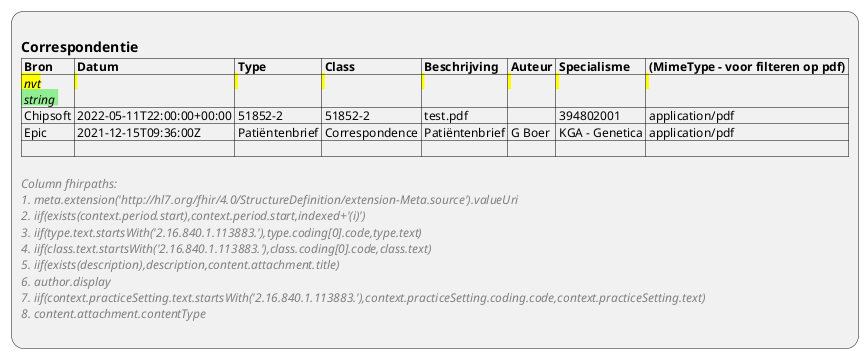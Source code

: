 @startuml ViewDefinition-DocumentReference
:
== Correspondentie
|= Bron |= Datum |= Type |= Class |= Beschrijving |= Auteur |= Specialisme |= (MimeType - voor filteren op pdf) |
|<back:yellow> //nvt//\n<back:lightgreen> //string// |<back:yellow> \n |<back:yellow> \n |<back:yellow> \n |<back:yellow> \n |<back:yellow> \n |<back:yellow> \n |<back:yellow> \n |
| Chipsoft | 2022-05-11T22:00:00+00:00 | 51852-2 | 51852-2 | test.pdf |  | 394802001 | application/pdf |
| Epic | 2021-12-15T09:36:00Z | Patiëntenbrief | Correspondence | Patiëntenbrief | G Boer | KGA - Genetica | application/pdf |
| |

<color:gray>//Column fhirpaths://
<color:gray>//1. meta.extension('http:~//hl7.org/fhir/4.0/StructureDefinition/extension-Meta.source').valueUri//
<color:gray>//2. iif(exists(context.period.start),context.period.start,indexed+'(i)')//
<color:gray>//3. iif(type.text.startsWith('2.16.840.1.113883.'),type.coding[0].code,type.text)//
<color:gray>//4. iif(class.text.startsWith('2.16.840.1.113883.'),class.coding[0].code,class.text)//
<color:gray>//5. iif(exists(description),description,content.attachment.title)//
<color:gray>//6. author.display//
<color:gray>//7. iif(context.practiceSetting.text.startsWith('2.16.840.1.113883.'),context.practiceSetting.coding.code,context.practiceSetting.text)//
<color:gray>//8. content.attachment.contentType//
;
@enduml